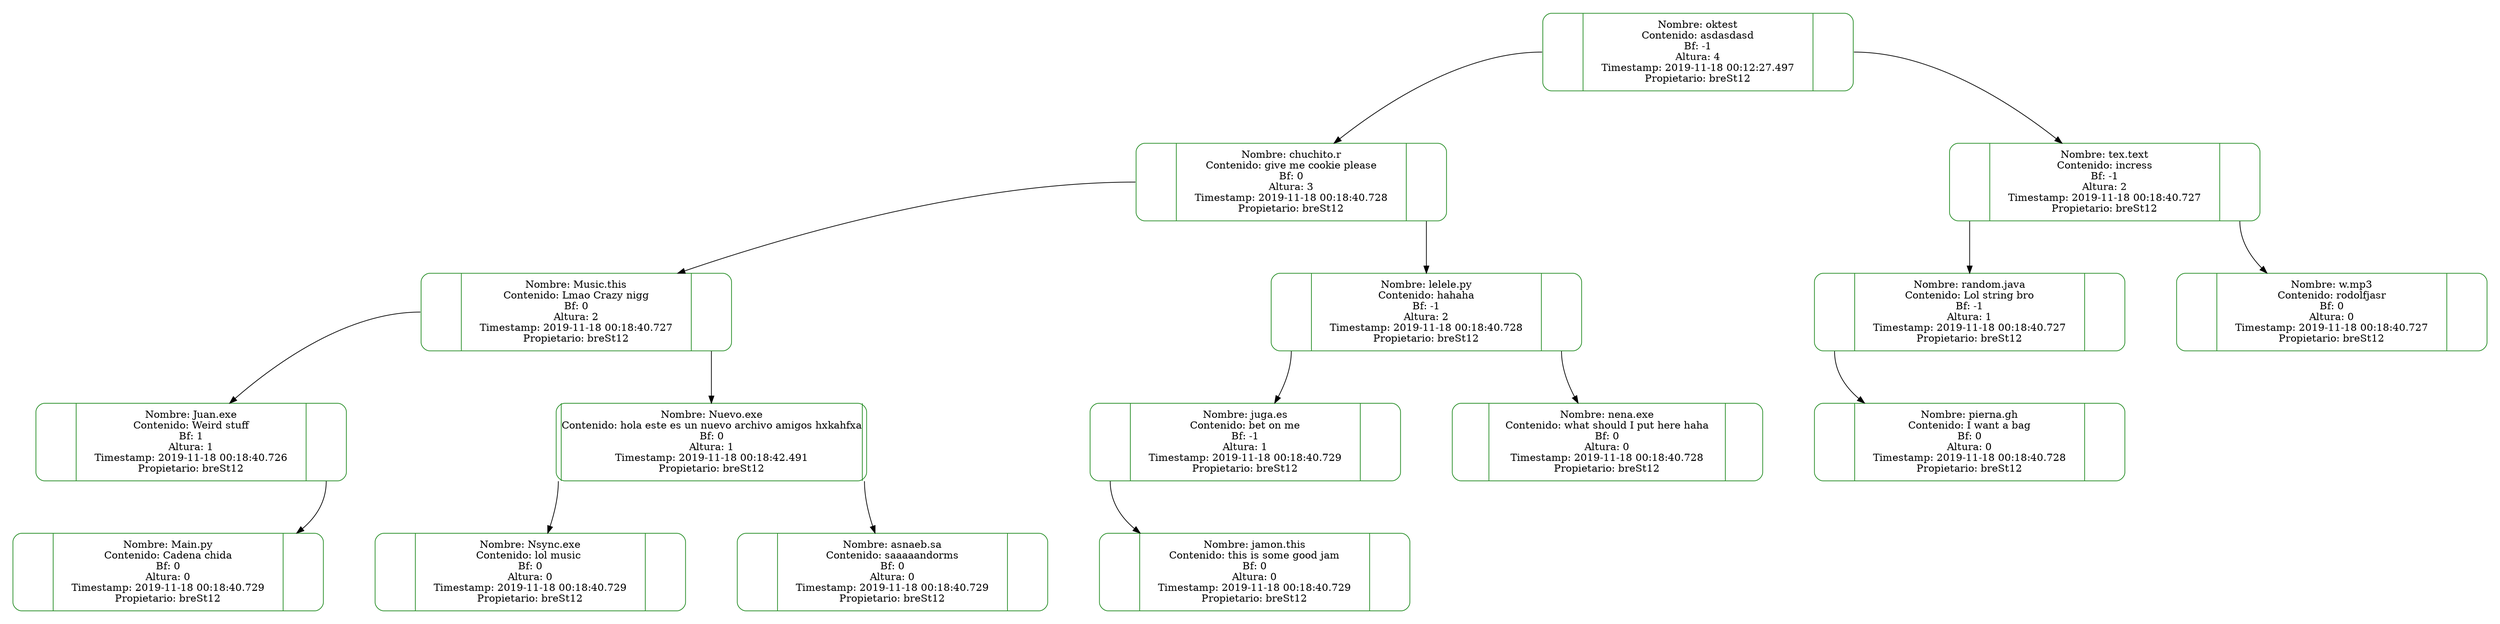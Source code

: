 digraph AVLTree {
    rankdir=TB;
    graph [pad=".25", ranksep="1.0", nodesep="1"];
    node [shape=record, style = rounded, color = forestgreen];
    node [width = 6, height = 1.5, fixedsize="true"];
    //Nodes and links creation
     ndoktest[label="<left> | Nombre: oktest\nContenido: asdasdasd\nBf: -1\nAltura: 4\nTimestamp: 2019-11-18 00:12:27.497\nPropietario: breSt12 | <right>"];
     //Links ndoktest
     ndoktest:left->ndchuchitor
     ndoktest:right->ndtextext
     ndchuchitor[label="<left> | Nombre: chuchito.r\nContenido: give me cookie please\nBf: 0\nAltura: 3\nTimestamp: 2019-11-18 00:18:40.728\nPropietario: breSt12 | <right>"];
     //Links ndchuchitor
     ndchuchitor:left->ndMusicthis
     ndchuchitor:right->ndlelelepy
     ndMusicthis[label="<left> | Nombre: Music.this\nContenido: Lmao Crazy nigg\nBf: 0\nAltura: 2\nTimestamp: 2019-11-18 00:18:40.727\nPropietario: breSt12 | <right>"];
     //Links ndMusicthis
     ndMusicthis:left->ndJuanexe
     ndMusicthis:right->ndNuevoexe
     ndJuanexe[label="<left> | Nombre: Juan.exe\nContenido: Weird stuff\nBf: 1\nAltura: 1\nTimestamp: 2019-11-18 00:18:40.726\nPropietario: breSt12 | <right>"];
     //Links ndJuanexe
     ndJuanexe:right->ndMainpy
     ndMainpy[label="<left> | Nombre: Main.py\nContenido: Cadena chida\nBf: 0\nAltura: 0\nTimestamp: 2019-11-18 00:18:40.729\nPropietario: breSt12 | <right>"];
     //Links ndMainpy
     ndNuevoexe[label="<left> | Nombre: Nuevo.exe\nContenido: hola este es un nuevo archivo amigos hxkahfxa\nBf: 0\nAltura: 1\nTimestamp: 2019-11-18 00:18:42.491\nPropietario: breSt12 | <right>"];
     //Links ndNuevoexe
     ndNuevoexe:left->ndNsyncexe
     ndNuevoexe:right->ndasnaebsa
     ndNsyncexe[label="<left> | Nombre: Nsync.exe\nContenido: lol music \nBf: 0\nAltura: 0\nTimestamp: 2019-11-18 00:18:40.729\nPropietario: breSt12 | <right>"];
     //Links ndNsyncexe
     ndasnaebsa[label="<left> | Nombre: asnaeb.sa\nContenido: saaaaandorms\nBf: 0\nAltura: 0\nTimestamp: 2019-11-18 00:18:40.729\nPropietario: breSt12 | <right>"];
     //Links ndasnaebsa
     ndlelelepy[label="<left> | Nombre: lelele.py\nContenido: hahaha\nBf: -1\nAltura: 2\nTimestamp: 2019-11-18 00:18:40.728\nPropietario: breSt12 | <right>"];
     //Links ndlelelepy
     ndlelelepy:left->ndjugaes
     ndlelelepy:right->ndnenaexe
     ndjugaes[label="<left> | Nombre: juga.es\nContenido: bet on me\nBf: -1\nAltura: 1\nTimestamp: 2019-11-18 00:18:40.729\nPropietario: breSt12 | <right>"];
     //Links ndjugaes
     ndjugaes:left->ndjamonthis
     ndjamonthis[label="<left> | Nombre: jamon.this\nContenido: this is some good jam\nBf: 0\nAltura: 0\nTimestamp: 2019-11-18 00:18:40.729\nPropietario: breSt12 | <right>"];
     //Links ndjamonthis
     ndnenaexe[label="<left> | Nombre: nena.exe\nContenido: what should I put here haha\nBf: 0\nAltura: 0\nTimestamp: 2019-11-18 00:18:40.728\nPropietario: breSt12 | <right>"];
     //Links ndnenaexe
     ndtextext[label="<left> | Nombre: tex.text\nContenido: incress\nBf: -1\nAltura: 2\nTimestamp: 2019-11-18 00:18:40.727\nPropietario: breSt12 | <right>"];
     //Links ndtextext
     ndtextext:left->ndrandomjava
     ndtextext:right->ndwmp3
     ndrandomjava[label="<left> | Nombre: random.java\nContenido: Lol string bro\nBf: -1\nAltura: 1\nTimestamp: 2019-11-18 00:18:40.727\nPropietario: breSt12 | <right>"];
     //Links ndrandomjava
     ndrandomjava:left->ndpiernagh
     ndpiernagh[label="<left> | Nombre: pierna.gh\nContenido: I want a bag\nBf: 0\nAltura: 0\nTimestamp: 2019-11-18 00:18:40.728\nPropietario: breSt12 | <right>"];
     //Links ndpiernagh
     ndwmp3[label="<left> | Nombre: w.mp3\nContenido: rodolfjasr\nBf: 0\nAltura: 0\nTimestamp: 2019-11-18 00:18:40.727\nPropietario: breSt12 | <right>"];
     //Links ndwmp3
}